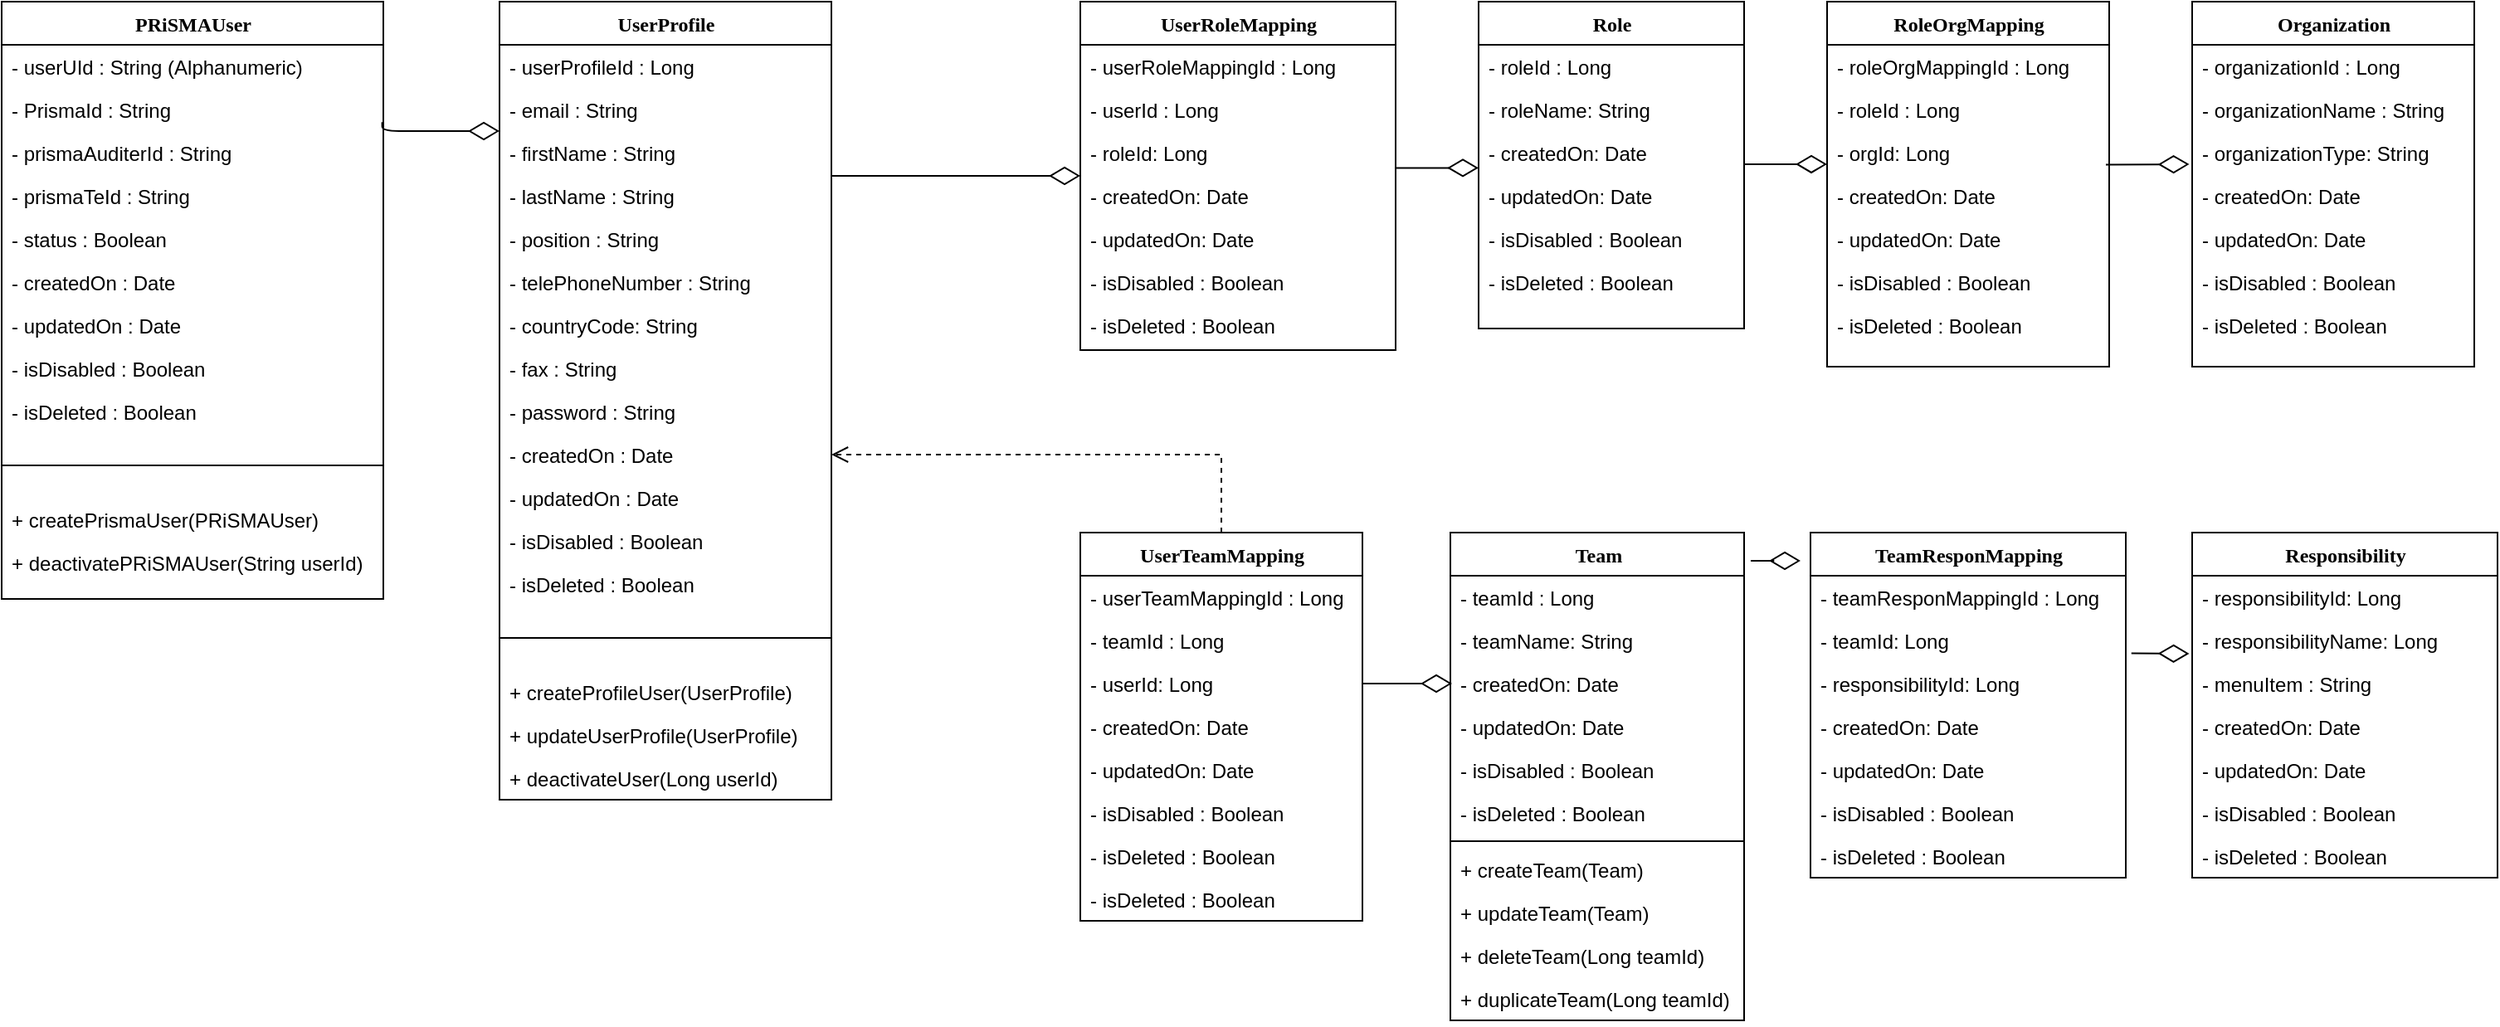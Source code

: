 <mxfile version="23.0.2" type="github">
  <diagram name="Page-1" id="9f46799a-70d6-7492-0946-bef42562c5a5">
    <mxGraphModel dx="1531" dy="635" grid="1" gridSize="10" guides="1" tooltips="1" connect="1" arrows="1" fold="1" page="1" pageScale="1" pageWidth="1169" pageHeight="827" background="none" math="0" shadow="0">
      <root>
        <mxCell id="0" />
        <mxCell id="1" parent="0" />
        <mxCell id="78961159f06e98e8-17" value="UserProfile" style="swimlane;html=1;fontStyle=1;align=center;verticalAlign=top;childLayout=stackLayout;horizontal=1;startSize=26;horizontalStack=0;resizeParent=1;resizeLast=0;collapsible=1;marginBottom=0;swimlaneFillColor=#ffffff;rounded=0;shadow=0;comic=0;labelBackgroundColor=none;strokeWidth=1;fillColor=none;fontFamily=Verdana;fontSize=12" parent="1" vertex="1">
          <mxGeometry x="720" y="80" width="200" height="481" as="geometry" />
        </mxCell>
        <mxCell id="2uCMIBDaQtJnFy4QfpO6-13" value="- userProfileId : Long" style="text;html=1;strokeColor=none;fillColor=none;align=left;verticalAlign=top;spacingLeft=4;spacingRight=4;whiteSpace=wrap;overflow=hidden;rotatable=0;points=[[0,0.5],[1,0.5]];portConstraint=eastwest;" parent="78961159f06e98e8-17" vertex="1">
          <mxGeometry y="26" width="200" height="26" as="geometry" />
        </mxCell>
        <mxCell id="78961159f06e98e8-21" value="- email : String" style="text;html=1;strokeColor=none;fillColor=none;align=left;verticalAlign=top;spacingLeft=4;spacingRight=4;whiteSpace=wrap;overflow=hidden;rotatable=0;points=[[0,0.5],[1,0.5]];portConstraint=eastwest;" parent="78961159f06e98e8-17" vertex="1">
          <mxGeometry y="52" width="200" height="26" as="geometry" />
        </mxCell>
        <mxCell id="78961159f06e98e8-23" value="- firstName : String" style="text;html=1;strokeColor=none;fillColor=none;align=left;verticalAlign=top;spacingLeft=4;spacingRight=4;whiteSpace=wrap;overflow=hidden;rotatable=0;points=[[0,0.5],[1,0.5]];portConstraint=eastwest;" parent="78961159f06e98e8-17" vertex="1">
          <mxGeometry y="78" width="200" height="26" as="geometry" />
        </mxCell>
        <mxCell id="78961159f06e98e8-25" value="- lastName : String" style="text;html=1;strokeColor=none;fillColor=none;align=left;verticalAlign=top;spacingLeft=4;spacingRight=4;whiteSpace=wrap;overflow=hidden;rotatable=0;points=[[0,0.5],[1,0.5]];portConstraint=eastwest;" parent="78961159f06e98e8-17" vertex="1">
          <mxGeometry y="104" width="200" height="26" as="geometry" />
        </mxCell>
        <mxCell id="78961159f06e98e8-26" value="- position : String" style="text;html=1;strokeColor=none;fillColor=none;align=left;verticalAlign=top;spacingLeft=4;spacingRight=4;whiteSpace=wrap;overflow=hidden;rotatable=0;points=[[0,0.5],[1,0.5]];portConstraint=eastwest;" parent="78961159f06e98e8-17" vertex="1">
          <mxGeometry y="130" width="200" height="26" as="geometry" />
        </mxCell>
        <mxCell id="78961159f06e98e8-24" value="- telePhoneNumber : String" style="text;html=1;strokeColor=none;fillColor=none;align=left;verticalAlign=top;spacingLeft=4;spacingRight=4;whiteSpace=wrap;overflow=hidden;rotatable=0;points=[[0,0.5],[1,0.5]];portConstraint=eastwest;" parent="78961159f06e98e8-17" vertex="1">
          <mxGeometry y="156" width="200" height="26" as="geometry" />
        </mxCell>
        <mxCell id="2uCMIBDaQtJnFy4QfpO6-1" value="- countryCode: String" style="text;html=1;strokeColor=none;fillColor=none;align=left;verticalAlign=top;spacingLeft=4;spacingRight=4;whiteSpace=wrap;overflow=hidden;rotatable=0;points=[[0,0.5],[1,0.5]];portConstraint=eastwest;" parent="78961159f06e98e8-17" vertex="1">
          <mxGeometry y="182" width="200" height="26" as="geometry" />
        </mxCell>
        <mxCell id="2uCMIBDaQtJnFy4QfpO6-2" value="- fax : String" style="text;html=1;strokeColor=none;fillColor=none;align=left;verticalAlign=top;spacingLeft=4;spacingRight=4;whiteSpace=wrap;overflow=hidden;rotatable=0;points=[[0,0.5],[1,0.5]];portConstraint=eastwest;" parent="78961159f06e98e8-17" vertex="1">
          <mxGeometry y="208" width="200" height="26" as="geometry" />
        </mxCell>
        <mxCell id="2uCMIBDaQtJnFy4QfpO6-3" value="- password : String" style="text;html=1;strokeColor=none;fillColor=none;align=left;verticalAlign=top;spacingLeft=4;spacingRight=4;whiteSpace=wrap;overflow=hidden;rotatable=0;points=[[0,0.5],[1,0.5]];portConstraint=eastwest;" parent="78961159f06e98e8-17" vertex="1">
          <mxGeometry y="234" width="200" height="26" as="geometry" />
        </mxCell>
        <mxCell id="2uCMIBDaQtJnFy4QfpO6-8" value="- createdOn : Date" style="text;html=1;strokeColor=none;fillColor=none;align=left;verticalAlign=top;spacingLeft=4;spacingRight=4;whiteSpace=wrap;overflow=hidden;rotatable=0;points=[[0,0.5],[1,0.5]];portConstraint=eastwest;" parent="78961159f06e98e8-17" vertex="1">
          <mxGeometry y="260" width="200" height="26" as="geometry" />
        </mxCell>
        <mxCell id="2uCMIBDaQtJnFy4QfpO6-9" value="- updatedOn : Date" style="text;html=1;strokeColor=none;fillColor=none;align=left;verticalAlign=top;spacingLeft=4;spacingRight=4;whiteSpace=wrap;overflow=hidden;rotatable=0;points=[[0,0.5],[1,0.5]];portConstraint=eastwest;" parent="78961159f06e98e8-17" vertex="1">
          <mxGeometry y="286" width="200" height="26" as="geometry" />
        </mxCell>
        <mxCell id="2uCMIBDaQtJnFy4QfpO6-11" value="- isDisabled : Boolean" style="text;html=1;strokeColor=none;fillColor=none;align=left;verticalAlign=top;spacingLeft=4;spacingRight=4;whiteSpace=wrap;overflow=hidden;rotatable=0;points=[[0,0.5],[1,0.5]];portConstraint=eastwest;" parent="78961159f06e98e8-17" vertex="1">
          <mxGeometry y="312" width="200" height="26" as="geometry" />
        </mxCell>
        <mxCell id="2uCMIBDaQtJnFy4QfpO6-12" value="- isDeleted : Boolean" style="text;html=1;strokeColor=none;fillColor=none;align=left;verticalAlign=top;spacingLeft=4;spacingRight=4;whiteSpace=wrap;overflow=hidden;rotatable=0;points=[[0,0.5],[1,0.5]];portConstraint=eastwest;" parent="78961159f06e98e8-17" vertex="1">
          <mxGeometry y="338" width="200" height="26" as="geometry" />
        </mxCell>
        <mxCell id="2uCMIBDaQtJnFy4QfpO6-86" value="" style="line;strokeWidth=1;fillColor=none;align=left;verticalAlign=middle;spacingTop=-1;spacingLeft=3;spacingRight=3;rotatable=0;labelPosition=right;points=[];portConstraint=eastwest;strokeColor=inherit;" parent="78961159f06e98e8-17" vertex="1">
          <mxGeometry y="364" width="200" height="39" as="geometry" />
        </mxCell>
        <mxCell id="2uCMIBDaQtJnFy4QfpO6-87" value="+ createProfileUser(UserProfile)" style="text;html=1;strokeColor=none;fillColor=none;align=left;verticalAlign=top;spacingLeft=4;spacingRight=4;whiteSpace=wrap;overflow=hidden;rotatable=0;points=[[0,0.5],[1,0.5]];portConstraint=eastwest;" parent="78961159f06e98e8-17" vertex="1">
          <mxGeometry y="403" width="200" height="26" as="geometry" />
        </mxCell>
        <mxCell id="2uCMIBDaQtJnFy4QfpO6-88" value="+ updateUserProfile(UserProfile)" style="text;html=1;strokeColor=none;fillColor=none;align=left;verticalAlign=top;spacingLeft=4;spacingRight=4;whiteSpace=wrap;overflow=hidden;rotatable=0;points=[[0,0.5],[1,0.5]];portConstraint=eastwest;" parent="78961159f06e98e8-17" vertex="1">
          <mxGeometry y="429" width="200" height="26" as="geometry" />
        </mxCell>
        <mxCell id="2uCMIBDaQtJnFy4QfpO6-89" value="+ deactivateUser(Long userId)" style="text;html=1;strokeColor=none;fillColor=none;align=left;verticalAlign=top;spacingLeft=4;spacingRight=4;whiteSpace=wrap;overflow=hidden;rotatable=0;points=[[0,0.5],[1,0.5]];portConstraint=eastwest;" parent="78961159f06e98e8-17" vertex="1">
          <mxGeometry y="455" width="200" height="26" as="geometry" />
        </mxCell>
        <object label="UserRoleMapping" id="78961159f06e98e8-30">
          <mxCell style="swimlane;html=1;fontStyle=1;align=center;verticalAlign=top;childLayout=stackLayout;horizontal=1;startSize=26;horizontalStack=0;resizeParent=1;resizeLast=0;collapsible=1;marginBottom=0;swimlaneFillColor=#ffffff;rounded=0;shadow=0;comic=0;labelBackgroundColor=none;strokeWidth=1;fillColor=none;fontFamily=Verdana;fontSize=12" parent="1" vertex="1">
            <mxGeometry x="1070" y="80" width="190" height="210" as="geometry" />
          </mxCell>
        </object>
        <mxCell id="78961159f06e98e8-31" value="- userRoleMappingId : Long" style="text;html=1;strokeColor=none;fillColor=none;align=left;verticalAlign=top;spacingLeft=4;spacingRight=4;whiteSpace=wrap;overflow=hidden;rotatable=0;points=[[0,0.5],[1,0.5]];portConstraint=eastwest;" parent="78961159f06e98e8-30" vertex="1">
          <mxGeometry y="26" width="190" height="26" as="geometry" />
        </mxCell>
        <mxCell id="78961159f06e98e8-32" value="- userId : Long" style="text;html=1;strokeColor=none;fillColor=none;align=left;verticalAlign=top;spacingLeft=4;spacingRight=4;whiteSpace=wrap;overflow=hidden;rotatable=0;points=[[0,0.5],[1,0.5]];portConstraint=eastwest;" parent="78961159f06e98e8-30" vertex="1">
          <mxGeometry y="52" width="190" height="26" as="geometry" />
        </mxCell>
        <mxCell id="78961159f06e98e8-33" value="- roleId: Long" style="text;html=1;strokeColor=none;fillColor=none;align=left;verticalAlign=top;spacingLeft=4;spacingRight=4;whiteSpace=wrap;overflow=hidden;rotatable=0;points=[[0,0.5],[1,0.5]];portConstraint=eastwest;" parent="78961159f06e98e8-30" vertex="1">
          <mxGeometry y="78" width="190" height="26" as="geometry" />
        </mxCell>
        <mxCell id="78961159f06e98e8-34" value="- createdOn: Date" style="text;html=1;strokeColor=none;fillColor=none;align=left;verticalAlign=top;spacingLeft=4;spacingRight=4;whiteSpace=wrap;overflow=hidden;rotatable=0;points=[[0,0.5],[1,0.5]];portConstraint=eastwest;" parent="78961159f06e98e8-30" vertex="1">
          <mxGeometry y="104" width="190" height="26" as="geometry" />
        </mxCell>
        <mxCell id="78961159f06e98e8-36" value="- updatedOn: Date" style="text;html=1;strokeColor=none;fillColor=none;align=left;verticalAlign=top;spacingLeft=4;spacingRight=4;whiteSpace=wrap;overflow=hidden;rotatable=0;points=[[0,0.5],[1,0.5]];portConstraint=eastwest;" parent="78961159f06e98e8-30" vertex="1">
          <mxGeometry y="130" width="190" height="26" as="geometry" />
        </mxCell>
        <mxCell id="78961159f06e98e8-37" value="- isDisabled : Boolean&lt;br&gt;" style="text;html=1;strokeColor=none;fillColor=none;align=left;verticalAlign=top;spacingLeft=4;spacingRight=4;whiteSpace=wrap;overflow=hidden;rotatable=0;points=[[0,0.5],[1,0.5]];portConstraint=eastwest;" parent="78961159f06e98e8-30" vertex="1">
          <mxGeometry y="156" width="190" height="26" as="geometry" />
        </mxCell>
        <mxCell id="2uCMIBDaQtJnFy4QfpO6-14" value="- isDeleted : Boolean" style="text;html=1;strokeColor=none;fillColor=none;align=left;verticalAlign=top;spacingLeft=4;spacingRight=4;whiteSpace=wrap;overflow=hidden;rotatable=0;points=[[0,0.5],[1,0.5]];portConstraint=eastwest;" parent="78961159f06e98e8-30" vertex="1">
          <mxGeometry y="182" width="190" height="26" as="geometry" />
        </mxCell>
        <mxCell id="78961159f06e98e8-43" value="Role" style="swimlane;html=1;fontStyle=1;align=center;verticalAlign=top;childLayout=stackLayout;horizontal=1;startSize=26;horizontalStack=0;resizeParent=1;resizeLast=0;collapsible=1;marginBottom=0;swimlaneFillColor=#ffffff;rounded=0;shadow=0;comic=0;labelBackgroundColor=none;strokeWidth=1;fillColor=none;fontFamily=Verdana;fontSize=12" parent="1" vertex="1">
          <mxGeometry x="1310" y="80" width="160" height="197" as="geometry" />
        </mxCell>
        <mxCell id="78961159f06e98e8-44" value="- roleId : Long" style="text;html=1;strokeColor=none;fillColor=none;align=left;verticalAlign=top;spacingLeft=4;spacingRight=4;whiteSpace=wrap;overflow=hidden;rotatable=0;points=[[0,0.5],[1,0.5]];portConstraint=eastwest;" parent="78961159f06e98e8-43" vertex="1">
          <mxGeometry y="26" width="160" height="26" as="geometry" />
        </mxCell>
        <mxCell id="78961159f06e98e8-45" value="- roleName: String" style="text;html=1;strokeColor=none;fillColor=none;align=left;verticalAlign=top;spacingLeft=4;spacingRight=4;whiteSpace=wrap;overflow=hidden;rotatable=0;points=[[0,0.5],[1,0.5]];portConstraint=eastwest;" parent="78961159f06e98e8-43" vertex="1">
          <mxGeometry y="52" width="160" height="26" as="geometry" />
        </mxCell>
        <mxCell id="2uCMIBDaQtJnFy4QfpO6-20" value="- createdOn: Date" style="text;html=1;strokeColor=none;fillColor=none;align=left;verticalAlign=top;spacingLeft=4;spacingRight=4;whiteSpace=wrap;overflow=hidden;rotatable=0;points=[[0,0.5],[1,0.5]];portConstraint=eastwest;" parent="78961159f06e98e8-43" vertex="1">
          <mxGeometry y="78" width="160" height="26" as="geometry" />
        </mxCell>
        <mxCell id="2uCMIBDaQtJnFy4QfpO6-21" value="- updatedOn: Date" style="text;html=1;strokeColor=none;fillColor=none;align=left;verticalAlign=top;spacingLeft=4;spacingRight=4;whiteSpace=wrap;overflow=hidden;rotatable=0;points=[[0,0.5],[1,0.5]];portConstraint=eastwest;" parent="78961159f06e98e8-43" vertex="1">
          <mxGeometry y="104" width="160" height="26" as="geometry" />
        </mxCell>
        <mxCell id="2uCMIBDaQtJnFy4QfpO6-22" value="- isDisabled : Boolean&lt;br&gt;" style="text;html=1;strokeColor=none;fillColor=none;align=left;verticalAlign=top;spacingLeft=4;spacingRight=4;whiteSpace=wrap;overflow=hidden;rotatable=0;points=[[0,0.5],[1,0.5]];portConstraint=eastwest;" parent="78961159f06e98e8-43" vertex="1">
          <mxGeometry y="130" width="160" height="26" as="geometry" />
        </mxCell>
        <mxCell id="2uCMIBDaQtJnFy4QfpO6-23" value="- isDeleted : Boolean" style="text;html=1;strokeColor=none;fillColor=none;align=left;verticalAlign=top;spacingLeft=4;spacingRight=4;whiteSpace=wrap;overflow=hidden;rotatable=0;points=[[0,0.5],[1,0.5]];portConstraint=eastwest;" parent="78961159f06e98e8-43" vertex="1">
          <mxGeometry y="156" width="160" height="26" as="geometry" />
        </mxCell>
        <mxCell id="78961159f06e98e8-121" style="edgeStyle=elbowEdgeStyle;html=1;labelBackgroundColor=none;startFill=0;startSize=8;endArrow=diamondThin;endFill=0;endSize=16;fontFamily=Verdana;fontSize=12;elbow=vertical;" parent="1" source="78961159f06e98e8-17" target="78961159f06e98e8-30" edge="1">
          <mxGeometry relative="1" as="geometry">
            <mxPoint x="250" y="259.882" as="sourcePoint" />
          </mxGeometry>
        </mxCell>
        <mxCell id="2uCMIBDaQtJnFy4QfpO6-15" style="edgeStyle=elbowEdgeStyle;html=1;labelBackgroundColor=none;startFill=0;startSize=8;endArrow=diamondThin;endFill=0;endSize=16;fontFamily=Verdana;fontSize=12;elbow=vertical;entryX=-0.017;entryY=0.838;entryDx=0;entryDy=0;entryPerimeter=0;" parent="1" edge="1">
          <mxGeometry relative="1" as="geometry">
            <mxPoint x="1259.72" y="180.21" as="sourcePoint" />
            <mxPoint x="1310" y="179.998" as="targetPoint" />
            <Array as="points">
              <mxPoint x="1739.72" y="180.21" />
            </Array>
          </mxGeometry>
        </mxCell>
        <mxCell id="2uCMIBDaQtJnFy4QfpO6-24" value="RoleOrgMapping" style="swimlane;html=1;fontStyle=1;align=center;verticalAlign=top;childLayout=stackLayout;horizontal=1;startSize=26;horizontalStack=0;resizeParent=1;resizeLast=0;collapsible=1;marginBottom=0;swimlaneFillColor=#ffffff;rounded=0;shadow=0;comic=0;labelBackgroundColor=none;strokeWidth=1;fillColor=none;fontFamily=Verdana;fontSize=12" parent="1" vertex="1">
          <mxGeometry x="1520" y="80" width="170" height="220" as="geometry" />
        </mxCell>
        <mxCell id="2uCMIBDaQtJnFy4QfpO6-32" value="- roleOrgMappingId : Long&lt;br&gt;" style="text;html=1;strokeColor=none;fillColor=none;align=left;verticalAlign=top;spacingLeft=4;spacingRight=4;whiteSpace=wrap;overflow=hidden;rotatable=0;points=[[0,0.5],[1,0.5]];portConstraint=eastwest;" parent="2uCMIBDaQtJnFy4QfpO6-24" vertex="1">
          <mxGeometry y="26" width="170" height="26" as="geometry" />
        </mxCell>
        <mxCell id="2uCMIBDaQtJnFy4QfpO6-25" value="- roleId : Long" style="text;html=1;strokeColor=none;fillColor=none;align=left;verticalAlign=top;spacingLeft=4;spacingRight=4;whiteSpace=wrap;overflow=hidden;rotatable=0;points=[[0,0.5],[1,0.5]];portConstraint=eastwest;" parent="2uCMIBDaQtJnFy4QfpO6-24" vertex="1">
          <mxGeometry y="52" width="170" height="26" as="geometry" />
        </mxCell>
        <mxCell id="2uCMIBDaQtJnFy4QfpO6-26" value="- orgId: Long" style="text;html=1;strokeColor=none;fillColor=none;align=left;verticalAlign=top;spacingLeft=4;spacingRight=4;whiteSpace=wrap;overflow=hidden;rotatable=0;points=[[0,0.5],[1,0.5]];portConstraint=eastwest;" parent="2uCMIBDaQtJnFy4QfpO6-24" vertex="1">
          <mxGeometry y="78" width="170" height="26" as="geometry" />
        </mxCell>
        <mxCell id="2uCMIBDaQtJnFy4QfpO6-27" value="- createdOn: Date" style="text;html=1;strokeColor=none;fillColor=none;align=left;verticalAlign=top;spacingLeft=4;spacingRight=4;whiteSpace=wrap;overflow=hidden;rotatable=0;points=[[0,0.5],[1,0.5]];portConstraint=eastwest;" parent="2uCMIBDaQtJnFy4QfpO6-24" vertex="1">
          <mxGeometry y="104" width="170" height="26" as="geometry" />
        </mxCell>
        <mxCell id="2uCMIBDaQtJnFy4QfpO6-28" value="- updatedOn: Date" style="text;html=1;strokeColor=none;fillColor=none;align=left;verticalAlign=top;spacingLeft=4;spacingRight=4;whiteSpace=wrap;overflow=hidden;rotatable=0;points=[[0,0.5],[1,0.5]];portConstraint=eastwest;" parent="2uCMIBDaQtJnFy4QfpO6-24" vertex="1">
          <mxGeometry y="130" width="170" height="26" as="geometry" />
        </mxCell>
        <mxCell id="2uCMIBDaQtJnFy4QfpO6-29" value="- isDisabled : Boolean&lt;br&gt;" style="text;html=1;strokeColor=none;fillColor=none;align=left;verticalAlign=top;spacingLeft=4;spacingRight=4;whiteSpace=wrap;overflow=hidden;rotatable=0;points=[[0,0.5],[1,0.5]];portConstraint=eastwest;" parent="2uCMIBDaQtJnFy4QfpO6-24" vertex="1">
          <mxGeometry y="156" width="170" height="26" as="geometry" />
        </mxCell>
        <mxCell id="2uCMIBDaQtJnFy4QfpO6-30" value="- isDeleted : Boolean" style="text;html=1;strokeColor=none;fillColor=none;align=left;verticalAlign=top;spacingLeft=4;spacingRight=4;whiteSpace=wrap;overflow=hidden;rotatable=0;points=[[0,0.5],[1,0.5]];portConstraint=eastwest;" parent="2uCMIBDaQtJnFy4QfpO6-24" vertex="1">
          <mxGeometry y="182" width="170" height="26" as="geometry" />
        </mxCell>
        <mxCell id="2uCMIBDaQtJnFy4QfpO6-34" style="edgeStyle=elbowEdgeStyle;html=1;labelBackgroundColor=none;startFill=0;startSize=8;endArrow=diamondThin;endFill=0;endSize=16;fontFamily=Verdana;fontSize=12;elbow=vertical;entryX=-0.017;entryY=0.838;entryDx=0;entryDy=0;entryPerimeter=0;" parent="1" edge="1">
          <mxGeometry relative="1" as="geometry">
            <mxPoint x="1469.72" y="177.94" as="sourcePoint" />
            <mxPoint x="1520" y="177.728" as="targetPoint" />
          </mxGeometry>
        </mxCell>
        <mxCell id="2uCMIBDaQtJnFy4QfpO6-35" value="Organization" style="swimlane;html=1;fontStyle=1;align=center;verticalAlign=top;childLayout=stackLayout;horizontal=1;startSize=26;horizontalStack=0;resizeParent=1;resizeLast=0;collapsible=1;marginBottom=0;swimlaneFillColor=#ffffff;rounded=0;shadow=0;comic=0;labelBackgroundColor=none;strokeWidth=1;fillColor=none;fontFamily=Verdana;fontSize=12" parent="1" vertex="1">
          <mxGeometry x="1740" y="80" width="170" height="220" as="geometry" />
        </mxCell>
        <mxCell id="2uCMIBDaQtJnFy4QfpO6-36" value="- organizationId : Long" style="text;html=1;strokeColor=none;fillColor=none;align=left;verticalAlign=top;spacingLeft=4;spacingRight=4;whiteSpace=wrap;overflow=hidden;rotatable=0;points=[[0,0.5],[1,0.5]];portConstraint=eastwest;" parent="2uCMIBDaQtJnFy4QfpO6-35" vertex="1">
          <mxGeometry y="26" width="170" height="26" as="geometry" />
        </mxCell>
        <mxCell id="2uCMIBDaQtJnFy4QfpO6-37" value="- organizationName : String" style="text;html=1;strokeColor=none;fillColor=none;align=left;verticalAlign=top;spacingLeft=4;spacingRight=4;whiteSpace=wrap;overflow=hidden;rotatable=0;points=[[0,0.5],[1,0.5]];portConstraint=eastwest;" parent="2uCMIBDaQtJnFy4QfpO6-35" vertex="1">
          <mxGeometry y="52" width="170" height="26" as="geometry" />
        </mxCell>
        <mxCell id="2uCMIBDaQtJnFy4QfpO6-38" value="- organizationType: String" style="text;html=1;strokeColor=none;fillColor=none;align=left;verticalAlign=top;spacingLeft=4;spacingRight=4;whiteSpace=wrap;overflow=hidden;rotatable=0;points=[[0,0.5],[1,0.5]];portConstraint=eastwest;" parent="2uCMIBDaQtJnFy4QfpO6-35" vertex="1">
          <mxGeometry y="78" width="170" height="26" as="geometry" />
        </mxCell>
        <mxCell id="2uCMIBDaQtJnFy4QfpO6-39" value="- createdOn: Date" style="text;html=1;strokeColor=none;fillColor=none;align=left;verticalAlign=top;spacingLeft=4;spacingRight=4;whiteSpace=wrap;overflow=hidden;rotatable=0;points=[[0,0.5],[1,0.5]];portConstraint=eastwest;" parent="2uCMIBDaQtJnFy4QfpO6-35" vertex="1">
          <mxGeometry y="104" width="170" height="26" as="geometry" />
        </mxCell>
        <mxCell id="2uCMIBDaQtJnFy4QfpO6-40" value="- updatedOn: Date" style="text;html=1;strokeColor=none;fillColor=none;align=left;verticalAlign=top;spacingLeft=4;spacingRight=4;whiteSpace=wrap;overflow=hidden;rotatable=0;points=[[0,0.5],[1,0.5]];portConstraint=eastwest;" parent="2uCMIBDaQtJnFy4QfpO6-35" vertex="1">
          <mxGeometry y="130" width="170" height="26" as="geometry" />
        </mxCell>
        <mxCell id="2uCMIBDaQtJnFy4QfpO6-41" value="- isDisabled : Boolean&lt;br&gt;" style="text;html=1;strokeColor=none;fillColor=none;align=left;verticalAlign=top;spacingLeft=4;spacingRight=4;whiteSpace=wrap;overflow=hidden;rotatable=0;points=[[0,0.5],[1,0.5]];portConstraint=eastwest;" parent="2uCMIBDaQtJnFy4QfpO6-35" vertex="1">
          <mxGeometry y="156" width="170" height="26" as="geometry" />
        </mxCell>
        <mxCell id="2uCMIBDaQtJnFy4QfpO6-42" value="- isDeleted : Boolean" style="text;html=1;strokeColor=none;fillColor=none;align=left;verticalAlign=top;spacingLeft=4;spacingRight=4;whiteSpace=wrap;overflow=hidden;rotatable=0;points=[[0,0.5],[1,0.5]];portConstraint=eastwest;" parent="2uCMIBDaQtJnFy4QfpO6-35" vertex="1">
          <mxGeometry y="182" width="170" height="26" as="geometry" />
        </mxCell>
        <mxCell id="2uCMIBDaQtJnFy4QfpO6-43" style="edgeStyle=elbowEdgeStyle;html=1;labelBackgroundColor=none;startFill=0;startSize=8;endArrow=diamondThin;endFill=0;endSize=16;fontFamily=Verdana;fontSize=12;elbow=vertical;entryX=-0.017;entryY=0.838;entryDx=0;entryDy=0;entryPerimeter=0;" parent="1" edge="1">
          <mxGeometry relative="1" as="geometry">
            <mxPoint x="1688" y="178.21" as="sourcePoint" />
            <mxPoint x="1738.28" y="177.998" as="targetPoint" />
          </mxGeometry>
        </mxCell>
        <mxCell id="2uCMIBDaQtJnFy4QfpO6-44" value="UserTeamMapping" style="swimlane;html=1;fontStyle=1;align=center;verticalAlign=top;childLayout=stackLayout;horizontal=1;startSize=26;horizontalStack=0;resizeParent=1;resizeLast=0;collapsible=1;marginBottom=0;swimlaneFillColor=#ffffff;rounded=0;shadow=0;comic=0;labelBackgroundColor=none;strokeWidth=1;fillColor=none;fontFamily=Verdana;fontSize=12" parent="1" vertex="1">
          <mxGeometry x="1070" y="400" width="170" height="234" as="geometry" />
        </mxCell>
        <mxCell id="2uCMIBDaQtJnFy4QfpO6-45" value="- userTeamMappingId : Long" style="text;html=1;strokeColor=none;fillColor=none;align=left;verticalAlign=top;spacingLeft=4;spacingRight=4;whiteSpace=wrap;overflow=hidden;rotatable=0;points=[[0,0.5],[1,0.5]];portConstraint=eastwest;" parent="2uCMIBDaQtJnFy4QfpO6-44" vertex="1">
          <mxGeometry y="26" width="170" height="26" as="geometry" />
        </mxCell>
        <mxCell id="2uCMIBDaQtJnFy4QfpO6-52" value="- teamId : Long" style="text;html=1;strokeColor=none;fillColor=none;align=left;verticalAlign=top;spacingLeft=4;spacingRight=4;whiteSpace=wrap;overflow=hidden;rotatable=0;points=[[0,0.5],[1,0.5]];portConstraint=eastwest;" parent="2uCMIBDaQtJnFy4QfpO6-44" vertex="1">
          <mxGeometry y="52" width="170" height="26" as="geometry" />
        </mxCell>
        <mxCell id="2uCMIBDaQtJnFy4QfpO6-46" value="- userId: Long" style="text;html=1;strokeColor=none;fillColor=none;align=left;verticalAlign=top;spacingLeft=4;spacingRight=4;whiteSpace=wrap;overflow=hidden;rotatable=0;points=[[0,0.5],[1,0.5]];portConstraint=eastwest;" parent="2uCMIBDaQtJnFy4QfpO6-44" vertex="1">
          <mxGeometry y="78" width="170" height="26" as="geometry" />
        </mxCell>
        <mxCell id="2uCMIBDaQtJnFy4QfpO6-47" value="- createdOn: Date" style="text;html=1;strokeColor=none;fillColor=none;align=left;verticalAlign=top;spacingLeft=4;spacingRight=4;whiteSpace=wrap;overflow=hidden;rotatable=0;points=[[0,0.5],[1,0.5]];portConstraint=eastwest;" parent="2uCMIBDaQtJnFy4QfpO6-44" vertex="1">
          <mxGeometry y="104" width="170" height="26" as="geometry" />
        </mxCell>
        <mxCell id="2uCMIBDaQtJnFy4QfpO6-48" value="- updatedOn: Date" style="text;html=1;strokeColor=none;fillColor=none;align=left;verticalAlign=top;spacingLeft=4;spacingRight=4;whiteSpace=wrap;overflow=hidden;rotatable=0;points=[[0,0.5],[1,0.5]];portConstraint=eastwest;" parent="2uCMIBDaQtJnFy4QfpO6-44" vertex="1">
          <mxGeometry y="130" width="170" height="26" as="geometry" />
        </mxCell>
        <mxCell id="2uCMIBDaQtJnFy4QfpO6-49" value="- isDisabled : Boolean&lt;br&gt;" style="text;html=1;strokeColor=none;fillColor=none;align=left;verticalAlign=top;spacingLeft=4;spacingRight=4;whiteSpace=wrap;overflow=hidden;rotatable=0;points=[[0,0.5],[1,0.5]];portConstraint=eastwest;" parent="2uCMIBDaQtJnFy4QfpO6-44" vertex="1">
          <mxGeometry y="156" width="170" height="26" as="geometry" />
        </mxCell>
        <mxCell id="2uCMIBDaQtJnFy4QfpO6-50" value="- isDeleted : Boolean" style="text;html=1;strokeColor=none;fillColor=none;align=left;verticalAlign=top;spacingLeft=4;spacingRight=4;whiteSpace=wrap;overflow=hidden;rotatable=0;points=[[0,0.5],[1,0.5]];portConstraint=eastwest;" parent="2uCMIBDaQtJnFy4QfpO6-44" vertex="1">
          <mxGeometry y="182" width="170" height="26" as="geometry" />
        </mxCell>
        <mxCell id="2uCMIBDaQtJnFy4QfpO6-51" value="- isDeleted : Boolean" style="text;html=1;strokeColor=none;fillColor=none;align=left;verticalAlign=top;spacingLeft=4;spacingRight=4;whiteSpace=wrap;overflow=hidden;rotatable=0;points=[[0,0.5],[1,0.5]];portConstraint=eastwest;" parent="2uCMIBDaQtJnFy4QfpO6-44" vertex="1">
          <mxGeometry y="208" width="170" height="26" as="geometry" />
        </mxCell>
        <mxCell id="2uCMIBDaQtJnFy4QfpO6-53" value="Team" style="swimlane;html=1;fontStyle=1;align=center;verticalAlign=top;childLayout=stackLayout;horizontal=1;startSize=26;horizontalStack=0;resizeParent=1;resizeLast=0;collapsible=1;marginBottom=0;swimlaneFillColor=#ffffff;rounded=0;shadow=0;comic=0;labelBackgroundColor=none;strokeWidth=1;fillColor=none;fontFamily=Verdana;fontSize=12" parent="1" vertex="1">
          <mxGeometry x="1293" y="400" width="177" height="294" as="geometry" />
        </mxCell>
        <mxCell id="2uCMIBDaQtJnFy4QfpO6-54" value="- teamId : Long" style="text;html=1;strokeColor=none;fillColor=none;align=left;verticalAlign=top;spacingLeft=4;spacingRight=4;whiteSpace=wrap;overflow=hidden;rotatable=0;points=[[0,0.5],[1,0.5]];portConstraint=eastwest;" parent="2uCMIBDaQtJnFy4QfpO6-53" vertex="1">
          <mxGeometry y="26" width="177" height="26" as="geometry" />
        </mxCell>
        <mxCell id="2uCMIBDaQtJnFy4QfpO6-55" value="- teamName: String" style="text;html=1;strokeColor=none;fillColor=none;align=left;verticalAlign=top;spacingLeft=4;spacingRight=4;whiteSpace=wrap;overflow=hidden;rotatable=0;points=[[0,0.5],[1,0.5]];portConstraint=eastwest;" parent="2uCMIBDaQtJnFy4QfpO6-53" vertex="1">
          <mxGeometry y="52" width="177" height="26" as="geometry" />
        </mxCell>
        <mxCell id="2uCMIBDaQtJnFy4QfpO6-56" value="- createdOn: Date" style="text;html=1;strokeColor=none;fillColor=none;align=left;verticalAlign=top;spacingLeft=4;spacingRight=4;whiteSpace=wrap;overflow=hidden;rotatable=0;points=[[0,0.5],[1,0.5]];portConstraint=eastwest;" parent="2uCMIBDaQtJnFy4QfpO6-53" vertex="1">
          <mxGeometry y="78" width="177" height="26" as="geometry" />
        </mxCell>
        <mxCell id="2uCMIBDaQtJnFy4QfpO6-57" value="- updatedOn: Date" style="text;html=1;strokeColor=none;fillColor=none;align=left;verticalAlign=top;spacingLeft=4;spacingRight=4;whiteSpace=wrap;overflow=hidden;rotatable=0;points=[[0,0.5],[1,0.5]];portConstraint=eastwest;" parent="2uCMIBDaQtJnFy4QfpO6-53" vertex="1">
          <mxGeometry y="104" width="177" height="26" as="geometry" />
        </mxCell>
        <mxCell id="2uCMIBDaQtJnFy4QfpO6-58" value="- isDisabled : Boolean&lt;br&gt;" style="text;html=1;strokeColor=none;fillColor=none;align=left;verticalAlign=top;spacingLeft=4;spacingRight=4;whiteSpace=wrap;overflow=hidden;rotatable=0;points=[[0,0.5],[1,0.5]];portConstraint=eastwest;" parent="2uCMIBDaQtJnFy4QfpO6-53" vertex="1">
          <mxGeometry y="130" width="177" height="26" as="geometry" />
        </mxCell>
        <mxCell id="2uCMIBDaQtJnFy4QfpO6-59" value="- isDeleted : Boolean" style="text;html=1;strokeColor=none;fillColor=none;align=left;verticalAlign=top;spacingLeft=4;spacingRight=4;whiteSpace=wrap;overflow=hidden;rotatable=0;points=[[0,0.5],[1,0.5]];portConstraint=eastwest;" parent="2uCMIBDaQtJnFy4QfpO6-53" vertex="1">
          <mxGeometry y="156" width="177" height="26" as="geometry" />
        </mxCell>
        <mxCell id="2uCMIBDaQtJnFy4QfpO6-81" value="" style="line;strokeWidth=1;fillColor=none;align=left;verticalAlign=middle;spacingTop=-1;spacingLeft=3;spacingRight=3;rotatable=0;labelPosition=right;points=[];portConstraint=eastwest;strokeColor=inherit;" parent="2uCMIBDaQtJnFy4QfpO6-53" vertex="1">
          <mxGeometry y="182" width="177" height="8" as="geometry" />
        </mxCell>
        <mxCell id="2uCMIBDaQtJnFy4QfpO6-82" value="+ createTeam(Team)" style="text;html=1;strokeColor=none;fillColor=none;align=left;verticalAlign=top;spacingLeft=4;spacingRight=4;whiteSpace=wrap;overflow=hidden;rotatable=0;points=[[0,0.5],[1,0.5]];portConstraint=eastwest;" parent="2uCMIBDaQtJnFy4QfpO6-53" vertex="1">
          <mxGeometry y="190" width="177" height="26" as="geometry" />
        </mxCell>
        <mxCell id="2uCMIBDaQtJnFy4QfpO6-83" value="+ updateTeam(Team)" style="text;html=1;strokeColor=none;fillColor=none;align=left;verticalAlign=top;spacingLeft=4;spacingRight=4;whiteSpace=wrap;overflow=hidden;rotatable=0;points=[[0,0.5],[1,0.5]];portConstraint=eastwest;" parent="2uCMIBDaQtJnFy4QfpO6-53" vertex="1">
          <mxGeometry y="216" width="177" height="26" as="geometry" />
        </mxCell>
        <mxCell id="2uCMIBDaQtJnFy4QfpO6-85" value="+ deleteTeam(Long teamId)" style="text;html=1;strokeColor=none;fillColor=none;align=left;verticalAlign=top;spacingLeft=4;spacingRight=4;whiteSpace=wrap;overflow=hidden;rotatable=0;points=[[0,0.5],[1,0.5]];portConstraint=eastwest;" parent="2uCMIBDaQtJnFy4QfpO6-53" vertex="1">
          <mxGeometry y="242" width="177" height="26" as="geometry" />
        </mxCell>
        <mxCell id="2uCMIBDaQtJnFy4QfpO6-84" value="+ duplicateTeam(Long teamId)" style="text;html=1;strokeColor=none;fillColor=none;align=left;verticalAlign=top;spacingLeft=4;spacingRight=4;whiteSpace=wrap;overflow=hidden;rotatable=0;points=[[0,0.5],[1,0.5]];portConstraint=eastwest;" parent="2uCMIBDaQtJnFy4QfpO6-53" vertex="1">
          <mxGeometry y="268" width="177" height="26" as="geometry" />
        </mxCell>
        <mxCell id="2uCMIBDaQtJnFy4QfpO6-60" value="TeamResponMapping" style="swimlane;html=1;fontStyle=1;align=center;verticalAlign=top;childLayout=stackLayout;horizontal=1;startSize=26;horizontalStack=0;resizeParent=1;resizeLast=0;collapsible=1;marginBottom=0;swimlaneFillColor=#ffffff;rounded=0;shadow=0;comic=0;labelBackgroundColor=none;strokeWidth=1;fillColor=none;fontFamily=Verdana;fontSize=12" parent="1" vertex="1">
          <mxGeometry x="1510" y="400" width="190" height="208" as="geometry" />
        </mxCell>
        <mxCell id="2uCMIBDaQtJnFy4QfpO6-61" value="- teamResponMappingId : Long" style="text;html=1;strokeColor=none;fillColor=none;align=left;verticalAlign=top;spacingLeft=4;spacingRight=4;whiteSpace=wrap;overflow=hidden;rotatable=0;points=[[0,0.5],[1,0.5]];portConstraint=eastwest;" parent="2uCMIBDaQtJnFy4QfpO6-60" vertex="1">
          <mxGeometry y="26" width="190" height="26" as="geometry" />
        </mxCell>
        <mxCell id="2uCMIBDaQtJnFy4QfpO6-62" value="- teamId: Long" style="text;html=1;strokeColor=none;fillColor=none;align=left;verticalAlign=top;spacingLeft=4;spacingRight=4;whiteSpace=wrap;overflow=hidden;rotatable=0;points=[[0,0.5],[1,0.5]];portConstraint=eastwest;" parent="2uCMIBDaQtJnFy4QfpO6-60" vertex="1">
          <mxGeometry y="52" width="190" height="26" as="geometry" />
        </mxCell>
        <mxCell id="2uCMIBDaQtJnFy4QfpO6-67" value="- responsibilityId: Long" style="text;html=1;strokeColor=none;fillColor=none;align=left;verticalAlign=top;spacingLeft=4;spacingRight=4;whiteSpace=wrap;overflow=hidden;rotatable=0;points=[[0,0.5],[1,0.5]];portConstraint=eastwest;" parent="2uCMIBDaQtJnFy4QfpO6-60" vertex="1">
          <mxGeometry y="78" width="190" height="26" as="geometry" />
        </mxCell>
        <mxCell id="2uCMIBDaQtJnFy4QfpO6-63" value="- createdOn: Date" style="text;html=1;strokeColor=none;fillColor=none;align=left;verticalAlign=top;spacingLeft=4;spacingRight=4;whiteSpace=wrap;overflow=hidden;rotatable=0;points=[[0,0.5],[1,0.5]];portConstraint=eastwest;" parent="2uCMIBDaQtJnFy4QfpO6-60" vertex="1">
          <mxGeometry y="104" width="190" height="26" as="geometry" />
        </mxCell>
        <mxCell id="2uCMIBDaQtJnFy4QfpO6-64" value="- updatedOn: Date" style="text;html=1;strokeColor=none;fillColor=none;align=left;verticalAlign=top;spacingLeft=4;spacingRight=4;whiteSpace=wrap;overflow=hidden;rotatable=0;points=[[0,0.5],[1,0.5]];portConstraint=eastwest;" parent="2uCMIBDaQtJnFy4QfpO6-60" vertex="1">
          <mxGeometry y="130" width="190" height="26" as="geometry" />
        </mxCell>
        <mxCell id="2uCMIBDaQtJnFy4QfpO6-65" value="- isDisabled : Boolean&lt;br&gt;" style="text;html=1;strokeColor=none;fillColor=none;align=left;verticalAlign=top;spacingLeft=4;spacingRight=4;whiteSpace=wrap;overflow=hidden;rotatable=0;points=[[0,0.5],[1,0.5]];portConstraint=eastwest;" parent="2uCMIBDaQtJnFy4QfpO6-60" vertex="1">
          <mxGeometry y="156" width="190" height="26" as="geometry" />
        </mxCell>
        <mxCell id="2uCMIBDaQtJnFy4QfpO6-66" value="- isDeleted : Boolean" style="text;html=1;strokeColor=none;fillColor=none;align=left;verticalAlign=top;spacingLeft=4;spacingRight=4;whiteSpace=wrap;overflow=hidden;rotatable=0;points=[[0,0.5],[1,0.5]];portConstraint=eastwest;" parent="2uCMIBDaQtJnFy4QfpO6-60" vertex="1">
          <mxGeometry y="182" width="190" height="26" as="geometry" />
        </mxCell>
        <mxCell id="2uCMIBDaQtJnFy4QfpO6-68" value="Responsibility" style="swimlane;html=1;fontStyle=1;align=center;verticalAlign=top;childLayout=stackLayout;horizontal=1;startSize=26;horizontalStack=0;resizeParent=1;resizeLast=0;collapsible=1;marginBottom=0;swimlaneFillColor=#ffffff;rounded=0;shadow=0;comic=0;labelBackgroundColor=none;strokeWidth=1;fillColor=none;fontFamily=Verdana;fontSize=12" parent="1" vertex="1">
          <mxGeometry x="1740" y="400" width="184" height="208" as="geometry" />
        </mxCell>
        <mxCell id="2uCMIBDaQtJnFy4QfpO6-70" value="- responsibilityId: Long" style="text;html=1;strokeColor=none;fillColor=none;align=left;verticalAlign=top;spacingLeft=4;spacingRight=4;whiteSpace=wrap;overflow=hidden;rotatable=0;points=[[0,0.5],[1,0.5]];portConstraint=eastwest;" parent="2uCMIBDaQtJnFy4QfpO6-68" vertex="1">
          <mxGeometry y="26" width="184" height="26" as="geometry" />
        </mxCell>
        <mxCell id="2uCMIBDaQtJnFy4QfpO6-71" value="- responsibilityName: Long" style="text;html=1;strokeColor=none;fillColor=none;align=left;verticalAlign=top;spacingLeft=4;spacingRight=4;whiteSpace=wrap;overflow=hidden;rotatable=0;points=[[0,0.5],[1,0.5]];portConstraint=eastwest;" parent="2uCMIBDaQtJnFy4QfpO6-68" vertex="1">
          <mxGeometry y="52" width="184" height="26" as="geometry" />
        </mxCell>
        <mxCell id="2uCMIBDaQtJnFy4QfpO6-76" value="- menuItem : String&lt;br&gt;" style="text;html=1;strokeColor=none;fillColor=none;align=left;verticalAlign=top;spacingLeft=4;spacingRight=4;whiteSpace=wrap;overflow=hidden;rotatable=0;points=[[0,0.5],[1,0.5]];portConstraint=eastwest;" parent="2uCMIBDaQtJnFy4QfpO6-68" vertex="1">
          <mxGeometry y="78" width="184" height="26" as="geometry" />
        </mxCell>
        <mxCell id="2uCMIBDaQtJnFy4QfpO6-72" value="- createdOn: Date" style="text;html=1;strokeColor=none;fillColor=none;align=left;verticalAlign=top;spacingLeft=4;spacingRight=4;whiteSpace=wrap;overflow=hidden;rotatable=0;points=[[0,0.5],[1,0.5]];portConstraint=eastwest;" parent="2uCMIBDaQtJnFy4QfpO6-68" vertex="1">
          <mxGeometry y="104" width="184" height="26" as="geometry" />
        </mxCell>
        <mxCell id="2uCMIBDaQtJnFy4QfpO6-73" value="- updatedOn: Date" style="text;html=1;strokeColor=none;fillColor=none;align=left;verticalAlign=top;spacingLeft=4;spacingRight=4;whiteSpace=wrap;overflow=hidden;rotatable=0;points=[[0,0.5],[1,0.5]];portConstraint=eastwest;" parent="2uCMIBDaQtJnFy4QfpO6-68" vertex="1">
          <mxGeometry y="130" width="184" height="26" as="geometry" />
        </mxCell>
        <mxCell id="2uCMIBDaQtJnFy4QfpO6-74" value="- isDisabled : Boolean&lt;br&gt;" style="text;html=1;strokeColor=none;fillColor=none;align=left;verticalAlign=top;spacingLeft=4;spacingRight=4;whiteSpace=wrap;overflow=hidden;rotatable=0;points=[[0,0.5],[1,0.5]];portConstraint=eastwest;" parent="2uCMIBDaQtJnFy4QfpO6-68" vertex="1">
          <mxGeometry y="156" width="184" height="26" as="geometry" />
        </mxCell>
        <mxCell id="2uCMIBDaQtJnFy4QfpO6-75" value="- isDeleted : Boolean" style="text;html=1;strokeColor=none;fillColor=none;align=left;verticalAlign=top;spacingLeft=4;spacingRight=4;whiteSpace=wrap;overflow=hidden;rotatable=0;points=[[0,0.5],[1,0.5]];portConstraint=eastwest;" parent="2uCMIBDaQtJnFy4QfpO6-68" vertex="1">
          <mxGeometry y="182" width="184" height="26" as="geometry" />
        </mxCell>
        <mxCell id="2uCMIBDaQtJnFy4QfpO6-77" style="edgeStyle=elbowEdgeStyle;html=1;labelBackgroundColor=none;startFill=0;startSize=8;endArrow=diamondThin;endFill=0;endSize=16;fontFamily=Verdana;fontSize=12;elbow=vertical;entryX=-0.017;entryY=0.838;entryDx=0;entryDy=0;entryPerimeter=0;exitX=1.002;exitY=-0.165;exitDx=0;exitDy=0;exitPerimeter=0;" parent="1" edge="1">
          <mxGeometry relative="1" as="geometry">
            <mxPoint x="1703.38" y="472.71" as="sourcePoint" />
            <mxPoint x="1738.28" y="472.998" as="targetPoint" />
          </mxGeometry>
        </mxCell>
        <mxCell id="2uCMIBDaQtJnFy4QfpO6-78" style="edgeStyle=elbowEdgeStyle;html=1;labelBackgroundColor=none;startFill=0;startSize=8;endArrow=diamondThin;endFill=0;endSize=16;fontFamily=Verdana;fontSize=12;elbow=vertical;" parent="1" edge="1">
          <mxGeometry relative="1" as="geometry">
            <mxPoint x="1474" y="417" as="sourcePoint" />
            <mxPoint x="1504" y="417" as="targetPoint" />
          </mxGeometry>
        </mxCell>
        <mxCell id="2uCMIBDaQtJnFy4QfpO6-79" style="edgeStyle=elbowEdgeStyle;html=1;labelBackgroundColor=none;startFill=0;startSize=8;endArrow=diamondThin;endFill=0;endSize=16;fontFamily=Verdana;fontSize=12;elbow=vertical;exitX=1;exitY=0.5;exitDx=0;exitDy=0;" parent="1" edge="1" source="2uCMIBDaQtJnFy4QfpO6-46">
          <mxGeometry relative="1" as="geometry">
            <mxPoint x="1250" y="491" as="sourcePoint" />
            <mxPoint x="1294" y="491" as="targetPoint" />
          </mxGeometry>
        </mxCell>
        <mxCell id="2uCMIBDaQtJnFy4QfpO6-80" value="" style="html=1;verticalAlign=bottom;endArrow=open;dashed=1;endSize=8;curved=0;rounded=0;exitX=0.5;exitY=0;exitDx=0;exitDy=0;entryX=1;entryY=0.5;entryDx=0;entryDy=0;" parent="1" source="2uCMIBDaQtJnFy4QfpO6-44" target="2uCMIBDaQtJnFy4QfpO6-8" edge="1">
          <mxGeometry relative="1" as="geometry">
            <mxPoint x="331" y="352" as="sourcePoint" />
            <mxPoint x="280" y="352" as="targetPoint" />
            <Array as="points">
              <mxPoint x="1155" y="353" />
            </Array>
          </mxGeometry>
        </mxCell>
        <mxCell id="XiBq6TkKdOrEGPuikaSl-2" value="PRiSMAUser" style="swimlane;html=1;fontStyle=1;align=center;verticalAlign=top;childLayout=stackLayout;horizontal=1;startSize=26;horizontalStack=0;resizeParent=1;resizeLast=0;collapsible=1;marginBottom=0;swimlaneFillColor=#ffffff;rounded=0;shadow=0;comic=0;labelBackgroundColor=none;strokeWidth=1;fillColor=none;fontFamily=Verdana;fontSize=12" vertex="1" parent="1">
          <mxGeometry x="420" y="80" width="230" height="360" as="geometry" />
        </mxCell>
        <mxCell id="XiBq6TkKdOrEGPuikaSl-3" value="- userUId : String (Alphanumeric)" style="text;html=1;strokeColor=none;fillColor=none;align=left;verticalAlign=top;spacingLeft=4;spacingRight=4;whiteSpace=wrap;overflow=hidden;rotatable=0;points=[[0,0.5],[1,0.5]];portConstraint=eastwest;" vertex="1" parent="XiBq6TkKdOrEGPuikaSl-2">
          <mxGeometry y="26" width="230" height="26" as="geometry" />
        </mxCell>
        <mxCell id="XiBq6TkKdOrEGPuikaSl-4" value="- PrismaId : String" style="text;html=1;strokeColor=none;fillColor=none;align=left;verticalAlign=top;spacingLeft=4;spacingRight=4;whiteSpace=wrap;overflow=hidden;rotatable=0;points=[[0,0.5],[1,0.5]];portConstraint=eastwest;" vertex="1" parent="XiBq6TkKdOrEGPuikaSl-2">
          <mxGeometry y="52" width="230" height="26" as="geometry" />
        </mxCell>
        <mxCell id="XiBq6TkKdOrEGPuikaSl-5" value="- prismaAuditerId : String" style="text;html=1;strokeColor=none;fillColor=none;align=left;verticalAlign=top;spacingLeft=4;spacingRight=4;whiteSpace=wrap;overflow=hidden;rotatable=0;points=[[0,0.5],[1,0.5]];portConstraint=eastwest;" vertex="1" parent="XiBq6TkKdOrEGPuikaSl-2">
          <mxGeometry y="78" width="230" height="26" as="geometry" />
        </mxCell>
        <mxCell id="XiBq6TkKdOrEGPuikaSl-6" value="- prismaTeId : String" style="text;html=1;strokeColor=none;fillColor=none;align=left;verticalAlign=top;spacingLeft=4;spacingRight=4;whiteSpace=wrap;overflow=hidden;rotatable=0;points=[[0,0.5],[1,0.5]];portConstraint=eastwest;" vertex="1" parent="XiBq6TkKdOrEGPuikaSl-2">
          <mxGeometry y="104" width="230" height="26" as="geometry" />
        </mxCell>
        <mxCell id="XiBq6TkKdOrEGPuikaSl-7" value="- status : Boolean" style="text;html=1;strokeColor=none;fillColor=none;align=left;verticalAlign=top;spacingLeft=4;spacingRight=4;whiteSpace=wrap;overflow=hidden;rotatable=0;points=[[0,0.5],[1,0.5]];portConstraint=eastwest;" vertex="1" parent="XiBq6TkKdOrEGPuikaSl-2">
          <mxGeometry y="130" width="230" height="26" as="geometry" />
        </mxCell>
        <mxCell id="XiBq6TkKdOrEGPuikaSl-12" value="- createdOn : Date" style="text;html=1;strokeColor=none;fillColor=none;align=left;verticalAlign=top;spacingLeft=4;spacingRight=4;whiteSpace=wrap;overflow=hidden;rotatable=0;points=[[0,0.5],[1,0.5]];portConstraint=eastwest;" vertex="1" parent="XiBq6TkKdOrEGPuikaSl-2">
          <mxGeometry y="156" width="230" height="26" as="geometry" />
        </mxCell>
        <mxCell id="XiBq6TkKdOrEGPuikaSl-13" value="- updatedOn : Date" style="text;html=1;strokeColor=none;fillColor=none;align=left;verticalAlign=top;spacingLeft=4;spacingRight=4;whiteSpace=wrap;overflow=hidden;rotatable=0;points=[[0,0.5],[1,0.5]];portConstraint=eastwest;" vertex="1" parent="XiBq6TkKdOrEGPuikaSl-2">
          <mxGeometry y="182" width="230" height="26" as="geometry" />
        </mxCell>
        <mxCell id="XiBq6TkKdOrEGPuikaSl-14" value="- isDisabled : Boolean" style="text;html=1;strokeColor=none;fillColor=none;align=left;verticalAlign=top;spacingLeft=4;spacingRight=4;whiteSpace=wrap;overflow=hidden;rotatable=0;points=[[0,0.5],[1,0.5]];portConstraint=eastwest;" vertex="1" parent="XiBq6TkKdOrEGPuikaSl-2">
          <mxGeometry y="208" width="230" height="26" as="geometry" />
        </mxCell>
        <mxCell id="XiBq6TkKdOrEGPuikaSl-15" value="- isDeleted : Boolean" style="text;html=1;strokeColor=none;fillColor=none;align=left;verticalAlign=top;spacingLeft=4;spacingRight=4;whiteSpace=wrap;overflow=hidden;rotatable=0;points=[[0,0.5],[1,0.5]];portConstraint=eastwest;" vertex="1" parent="XiBq6TkKdOrEGPuikaSl-2">
          <mxGeometry y="234" width="230" height="26" as="geometry" />
        </mxCell>
        <mxCell id="XiBq6TkKdOrEGPuikaSl-16" value="" style="line;strokeWidth=1;fillColor=none;align=left;verticalAlign=middle;spacingTop=-1;spacingLeft=3;spacingRight=3;rotatable=0;labelPosition=right;points=[];portConstraint=eastwest;strokeColor=inherit;" vertex="1" parent="XiBq6TkKdOrEGPuikaSl-2">
          <mxGeometry y="260" width="230" height="39" as="geometry" />
        </mxCell>
        <mxCell id="XiBq6TkKdOrEGPuikaSl-17" value="+ createPrismaUser(PRiSMAUser)" style="text;html=1;strokeColor=none;fillColor=none;align=left;verticalAlign=top;spacingLeft=4;spacingRight=4;whiteSpace=wrap;overflow=hidden;rotatable=0;points=[[0,0.5],[1,0.5]];portConstraint=eastwest;" vertex="1" parent="XiBq6TkKdOrEGPuikaSl-2">
          <mxGeometry y="299" width="230" height="26" as="geometry" />
        </mxCell>
        <mxCell id="XiBq6TkKdOrEGPuikaSl-19" value="+ deactivatePRiSMAUser(String userId)" style="text;html=1;strokeColor=none;fillColor=none;align=left;verticalAlign=top;spacingLeft=4;spacingRight=4;whiteSpace=wrap;overflow=hidden;rotatable=0;points=[[0,0.5],[1,0.5]];portConstraint=eastwest;" vertex="1" parent="XiBq6TkKdOrEGPuikaSl-2">
          <mxGeometry y="325" width="230" height="26" as="geometry" />
        </mxCell>
        <mxCell id="XiBq6TkKdOrEGPuikaSl-20" style="edgeStyle=elbowEdgeStyle;html=1;labelBackgroundColor=none;startFill=0;startSize=8;endArrow=diamondThin;endFill=0;endSize=16;fontFamily=Verdana;fontSize=12;elbow=vertical;exitX=0.997;exitY=0.791;exitDx=0;exitDy=0;exitPerimeter=0;" edge="1" parent="1" source="XiBq6TkKdOrEGPuikaSl-4" target="78961159f06e98e8-23">
          <mxGeometry relative="1" as="geometry">
            <mxPoint x="690" y="158" as="sourcePoint" />
            <mxPoint x="809" y="158.0" as="targetPoint" />
            <Array as="points">
              <mxPoint x="690" y="158" />
            </Array>
          </mxGeometry>
        </mxCell>
      </root>
    </mxGraphModel>
  </diagram>
</mxfile>
